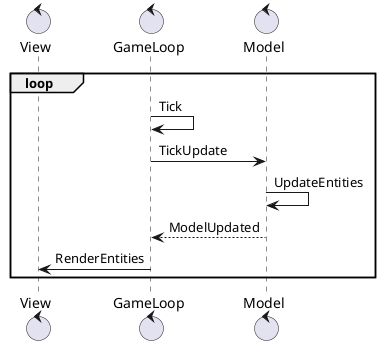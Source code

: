 @startuml
control View
control GameLoop
control Model

loop
    GameLoop -> GameLoop: Tick
    GameLoop -> Model: TickUpdate
    Model -> Model: UpdateEntities
    GameLoop <-- Model: ModelUpdated
    GameLoop -> View: RenderEntities
end
@enduml